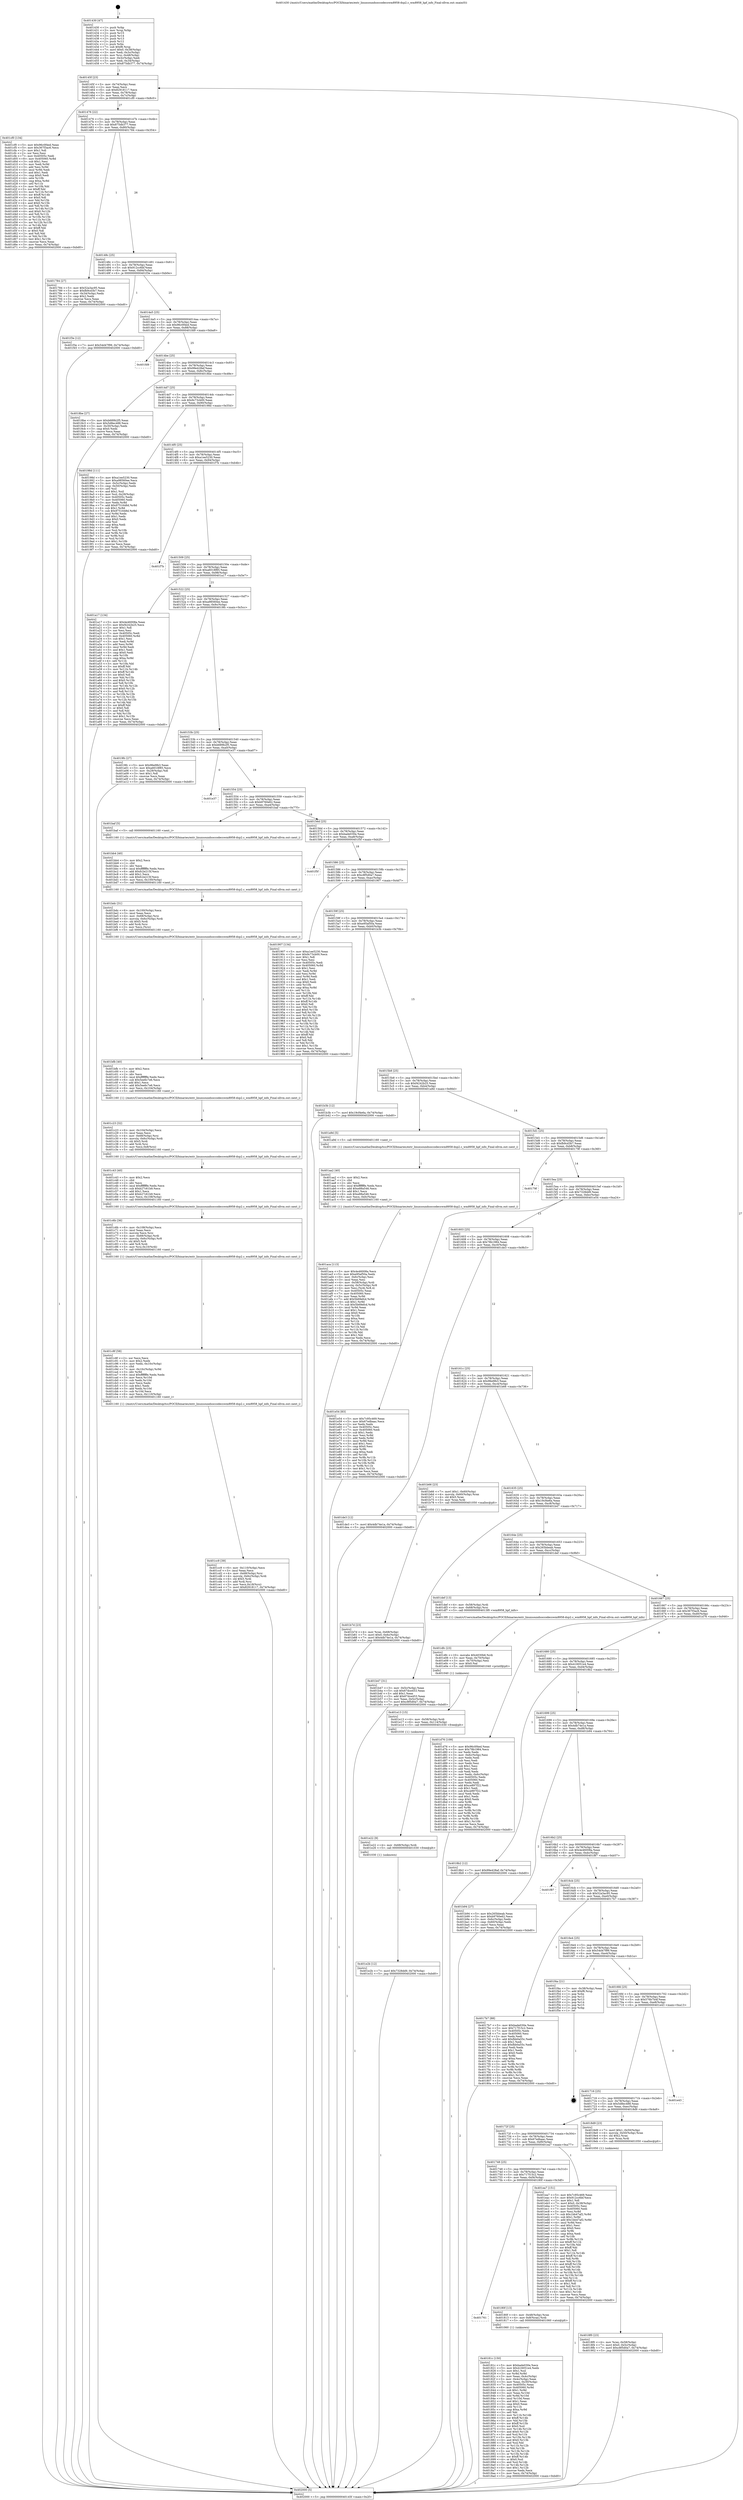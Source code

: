 digraph "0x401430" {
  label = "0x401430 (/mnt/c/Users/mathe/Desktop/tcc/POCII/binaries/extr_linuxsoundsoccodecswm8958-dsp2.c_wm8958_hpf_info_Final-ollvm.out::main(0))"
  labelloc = "t"
  node[shape=record]

  Entry [label="",width=0.3,height=0.3,shape=circle,fillcolor=black,style=filled]
  "0x40145f" [label="{
     0x40145f [23]\l
     | [instrs]\l
     &nbsp;&nbsp;0x40145f \<+3\>: mov -0x74(%rbp),%eax\l
     &nbsp;&nbsp;0x401462 \<+2\>: mov %eax,%ecx\l
     &nbsp;&nbsp;0x401464 \<+6\>: sub $0x82918117,%ecx\l
     &nbsp;&nbsp;0x40146a \<+3\>: mov %eax,-0x78(%rbp)\l
     &nbsp;&nbsp;0x40146d \<+3\>: mov %ecx,-0x7c(%rbp)\l
     &nbsp;&nbsp;0x401470 \<+6\>: je 0000000000401cf0 \<main+0x8c0\>\l
  }"]
  "0x401cf0" [label="{
     0x401cf0 [134]\l
     | [instrs]\l
     &nbsp;&nbsp;0x401cf0 \<+5\>: mov $0x96c0f4ed,%eax\l
     &nbsp;&nbsp;0x401cf5 \<+5\>: mov $0x367f3ac6,%ecx\l
     &nbsp;&nbsp;0x401cfa \<+2\>: mov $0x1,%dl\l
     &nbsp;&nbsp;0x401cfc \<+2\>: xor %esi,%esi\l
     &nbsp;&nbsp;0x401cfe \<+7\>: mov 0x40505c,%edi\l
     &nbsp;&nbsp;0x401d05 \<+8\>: mov 0x405060,%r8d\l
     &nbsp;&nbsp;0x401d0d \<+3\>: sub $0x1,%esi\l
     &nbsp;&nbsp;0x401d10 \<+3\>: mov %edi,%r9d\l
     &nbsp;&nbsp;0x401d13 \<+3\>: add %esi,%r9d\l
     &nbsp;&nbsp;0x401d16 \<+4\>: imul %r9d,%edi\l
     &nbsp;&nbsp;0x401d1a \<+3\>: and $0x1,%edi\l
     &nbsp;&nbsp;0x401d1d \<+3\>: cmp $0x0,%edi\l
     &nbsp;&nbsp;0x401d20 \<+4\>: sete %r10b\l
     &nbsp;&nbsp;0x401d24 \<+4\>: cmp $0xa,%r8d\l
     &nbsp;&nbsp;0x401d28 \<+4\>: setl %r11b\l
     &nbsp;&nbsp;0x401d2c \<+3\>: mov %r10b,%bl\l
     &nbsp;&nbsp;0x401d2f \<+3\>: xor $0xff,%bl\l
     &nbsp;&nbsp;0x401d32 \<+3\>: mov %r11b,%r14b\l
     &nbsp;&nbsp;0x401d35 \<+4\>: xor $0xff,%r14b\l
     &nbsp;&nbsp;0x401d39 \<+3\>: xor $0x0,%dl\l
     &nbsp;&nbsp;0x401d3c \<+3\>: mov %bl,%r15b\l
     &nbsp;&nbsp;0x401d3f \<+4\>: and $0x0,%r15b\l
     &nbsp;&nbsp;0x401d43 \<+3\>: and %dl,%r10b\l
     &nbsp;&nbsp;0x401d46 \<+3\>: mov %r14b,%r12b\l
     &nbsp;&nbsp;0x401d49 \<+4\>: and $0x0,%r12b\l
     &nbsp;&nbsp;0x401d4d \<+3\>: and %dl,%r11b\l
     &nbsp;&nbsp;0x401d50 \<+3\>: or %r10b,%r15b\l
     &nbsp;&nbsp;0x401d53 \<+3\>: or %r11b,%r12b\l
     &nbsp;&nbsp;0x401d56 \<+3\>: xor %r12b,%r15b\l
     &nbsp;&nbsp;0x401d59 \<+3\>: or %r14b,%bl\l
     &nbsp;&nbsp;0x401d5c \<+3\>: xor $0xff,%bl\l
     &nbsp;&nbsp;0x401d5f \<+3\>: or $0x0,%dl\l
     &nbsp;&nbsp;0x401d62 \<+2\>: and %dl,%bl\l
     &nbsp;&nbsp;0x401d64 \<+3\>: or %bl,%r15b\l
     &nbsp;&nbsp;0x401d67 \<+4\>: test $0x1,%r15b\l
     &nbsp;&nbsp;0x401d6b \<+3\>: cmovne %ecx,%eax\l
     &nbsp;&nbsp;0x401d6e \<+3\>: mov %eax,-0x74(%rbp)\l
     &nbsp;&nbsp;0x401d71 \<+5\>: jmp 0000000000402000 \<main+0xbd0\>\l
  }"]
  "0x401476" [label="{
     0x401476 [22]\l
     | [instrs]\l
     &nbsp;&nbsp;0x401476 \<+5\>: jmp 000000000040147b \<main+0x4b\>\l
     &nbsp;&nbsp;0x40147b \<+3\>: mov -0x78(%rbp),%eax\l
     &nbsp;&nbsp;0x40147e \<+5\>: sub $0x875db377,%eax\l
     &nbsp;&nbsp;0x401483 \<+3\>: mov %eax,-0x80(%rbp)\l
     &nbsp;&nbsp;0x401486 \<+6\>: je 0000000000401784 \<main+0x354\>\l
  }"]
  Exit [label="",width=0.3,height=0.3,shape=circle,fillcolor=black,style=filled,peripheries=2]
  "0x401784" [label="{
     0x401784 [27]\l
     | [instrs]\l
     &nbsp;&nbsp;0x401784 \<+5\>: mov $0x52a3ac95,%eax\l
     &nbsp;&nbsp;0x401789 \<+5\>: mov $0xfb9cd3b7,%ecx\l
     &nbsp;&nbsp;0x40178e \<+3\>: mov -0x34(%rbp),%edx\l
     &nbsp;&nbsp;0x401791 \<+3\>: cmp $0x2,%edx\l
     &nbsp;&nbsp;0x401794 \<+3\>: cmovne %ecx,%eax\l
     &nbsp;&nbsp;0x401797 \<+3\>: mov %eax,-0x74(%rbp)\l
     &nbsp;&nbsp;0x40179a \<+5\>: jmp 0000000000402000 \<main+0xbd0\>\l
  }"]
  "0x40148c" [label="{
     0x40148c [25]\l
     | [instrs]\l
     &nbsp;&nbsp;0x40148c \<+5\>: jmp 0000000000401491 \<main+0x61\>\l
     &nbsp;&nbsp;0x401491 \<+3\>: mov -0x78(%rbp),%eax\l
     &nbsp;&nbsp;0x401494 \<+5\>: sub $0x912cc6bf,%eax\l
     &nbsp;&nbsp;0x401499 \<+6\>: mov %eax,-0x84(%rbp)\l
     &nbsp;&nbsp;0x40149f \<+6\>: je 0000000000401f3e \<main+0xb0e\>\l
  }"]
  "0x402000" [label="{
     0x402000 [5]\l
     | [instrs]\l
     &nbsp;&nbsp;0x402000 \<+5\>: jmp 000000000040145f \<main+0x2f\>\l
  }"]
  "0x401430" [label="{
     0x401430 [47]\l
     | [instrs]\l
     &nbsp;&nbsp;0x401430 \<+1\>: push %rbp\l
     &nbsp;&nbsp;0x401431 \<+3\>: mov %rsp,%rbp\l
     &nbsp;&nbsp;0x401434 \<+2\>: push %r15\l
     &nbsp;&nbsp;0x401436 \<+2\>: push %r14\l
     &nbsp;&nbsp;0x401438 \<+2\>: push %r13\l
     &nbsp;&nbsp;0x40143a \<+2\>: push %r12\l
     &nbsp;&nbsp;0x40143c \<+1\>: push %rbx\l
     &nbsp;&nbsp;0x40143d \<+7\>: sub $0xf8,%rsp\l
     &nbsp;&nbsp;0x401444 \<+7\>: movl $0x0,-0x38(%rbp)\l
     &nbsp;&nbsp;0x40144b \<+3\>: mov %edi,-0x3c(%rbp)\l
     &nbsp;&nbsp;0x40144e \<+4\>: mov %rsi,-0x48(%rbp)\l
     &nbsp;&nbsp;0x401452 \<+3\>: mov -0x3c(%rbp),%edi\l
     &nbsp;&nbsp;0x401455 \<+3\>: mov %edi,-0x34(%rbp)\l
     &nbsp;&nbsp;0x401458 \<+7\>: movl $0x875db377,-0x74(%rbp)\l
  }"]
  "0x401e2b" [label="{
     0x401e2b [12]\l
     | [instrs]\l
     &nbsp;&nbsp;0x401e2b \<+7\>: movl $0x7328dd9,-0x74(%rbp)\l
     &nbsp;&nbsp;0x401e32 \<+5\>: jmp 0000000000402000 \<main+0xbd0\>\l
  }"]
  "0x401f3e" [label="{
     0x401f3e [12]\l
     | [instrs]\l
     &nbsp;&nbsp;0x401f3e \<+7\>: movl $0x54d47f99,-0x74(%rbp)\l
     &nbsp;&nbsp;0x401f45 \<+5\>: jmp 0000000000402000 \<main+0xbd0\>\l
  }"]
  "0x4014a5" [label="{
     0x4014a5 [25]\l
     | [instrs]\l
     &nbsp;&nbsp;0x4014a5 \<+5\>: jmp 00000000004014aa \<main+0x7a\>\l
     &nbsp;&nbsp;0x4014aa \<+3\>: mov -0x78(%rbp),%eax\l
     &nbsp;&nbsp;0x4014ad \<+5\>: sub $0x96c0f4ed,%eax\l
     &nbsp;&nbsp;0x4014b2 \<+6\>: mov %eax,-0x88(%rbp)\l
     &nbsp;&nbsp;0x4014b8 \<+6\>: je 0000000000401fd9 \<main+0xba9\>\l
  }"]
  "0x401e22" [label="{
     0x401e22 [9]\l
     | [instrs]\l
     &nbsp;&nbsp;0x401e22 \<+4\>: mov -0x68(%rbp),%rdi\l
     &nbsp;&nbsp;0x401e26 \<+5\>: call 0000000000401030 \<free@plt\>\l
     | [calls]\l
     &nbsp;&nbsp;0x401030 \{1\} (unknown)\l
  }"]
  "0x401fd9" [label="{
     0x401fd9\l
  }", style=dashed]
  "0x4014be" [label="{
     0x4014be [25]\l
     | [instrs]\l
     &nbsp;&nbsp;0x4014be \<+5\>: jmp 00000000004014c3 \<main+0x93\>\l
     &nbsp;&nbsp;0x4014c3 \<+3\>: mov -0x78(%rbp),%eax\l
     &nbsp;&nbsp;0x4014c6 \<+5\>: sub $0x99e428af,%eax\l
     &nbsp;&nbsp;0x4014cb \<+6\>: mov %eax,-0x8c(%rbp)\l
     &nbsp;&nbsp;0x4014d1 \<+6\>: je 00000000004018be \<main+0x48e\>\l
  }"]
  "0x401e13" [label="{
     0x401e13 [15]\l
     | [instrs]\l
     &nbsp;&nbsp;0x401e13 \<+4\>: mov -0x58(%rbp),%rdi\l
     &nbsp;&nbsp;0x401e17 \<+6\>: mov %eax,-0x114(%rbp)\l
     &nbsp;&nbsp;0x401e1d \<+5\>: call 0000000000401030 \<free@plt\>\l
     | [calls]\l
     &nbsp;&nbsp;0x401030 \{1\} (unknown)\l
  }"]
  "0x4018be" [label="{
     0x4018be [27]\l
     | [instrs]\l
     &nbsp;&nbsp;0x4018be \<+5\>: mov $0xb689b2f5,%eax\l
     &nbsp;&nbsp;0x4018c3 \<+5\>: mov $0x5d8ec488,%ecx\l
     &nbsp;&nbsp;0x4018c8 \<+3\>: mov -0x30(%rbp),%edx\l
     &nbsp;&nbsp;0x4018cb \<+3\>: cmp $0x0,%edx\l
     &nbsp;&nbsp;0x4018ce \<+3\>: cmove %ecx,%eax\l
     &nbsp;&nbsp;0x4018d1 \<+3\>: mov %eax,-0x74(%rbp)\l
     &nbsp;&nbsp;0x4018d4 \<+5\>: jmp 0000000000402000 \<main+0xbd0\>\l
  }"]
  "0x4014d7" [label="{
     0x4014d7 [25]\l
     | [instrs]\l
     &nbsp;&nbsp;0x4014d7 \<+5\>: jmp 00000000004014dc \<main+0xac\>\l
     &nbsp;&nbsp;0x4014dc \<+3\>: mov -0x78(%rbp),%eax\l
     &nbsp;&nbsp;0x4014df \<+5\>: sub $0x9c73cb00,%eax\l
     &nbsp;&nbsp;0x4014e4 \<+6\>: mov %eax,-0x90(%rbp)\l
     &nbsp;&nbsp;0x4014ea \<+6\>: je 000000000040198d \<main+0x55d\>\l
  }"]
  "0x401dfc" [label="{
     0x401dfc [23]\l
     | [instrs]\l
     &nbsp;&nbsp;0x401dfc \<+10\>: movabs $0x4030b6,%rdi\l
     &nbsp;&nbsp;0x401e06 \<+3\>: mov %eax,-0x70(%rbp)\l
     &nbsp;&nbsp;0x401e09 \<+3\>: mov -0x70(%rbp),%esi\l
     &nbsp;&nbsp;0x401e0c \<+2\>: mov $0x0,%al\l
     &nbsp;&nbsp;0x401e0e \<+5\>: call 0000000000401040 \<printf@plt\>\l
     | [calls]\l
     &nbsp;&nbsp;0x401040 \{1\} (unknown)\l
  }"]
  "0x40198d" [label="{
     0x40198d [111]\l
     | [instrs]\l
     &nbsp;&nbsp;0x40198d \<+5\>: mov $0xa1ee5230,%eax\l
     &nbsp;&nbsp;0x401992 \<+5\>: mov $0xa98560ee,%ecx\l
     &nbsp;&nbsp;0x401997 \<+3\>: mov -0x5c(%rbp),%edx\l
     &nbsp;&nbsp;0x40199a \<+3\>: cmp -0x50(%rbp),%edx\l
     &nbsp;&nbsp;0x40199d \<+4\>: setl %sil\l
     &nbsp;&nbsp;0x4019a1 \<+4\>: and $0x1,%sil\l
     &nbsp;&nbsp;0x4019a5 \<+4\>: mov %sil,-0x29(%rbp)\l
     &nbsp;&nbsp;0x4019a9 \<+7\>: mov 0x40505c,%edx\l
     &nbsp;&nbsp;0x4019b0 \<+7\>: mov 0x405060,%edi\l
     &nbsp;&nbsp;0x4019b7 \<+3\>: mov %edx,%r8d\l
     &nbsp;&nbsp;0x4019ba \<+7\>: add $0x9751648d,%r8d\l
     &nbsp;&nbsp;0x4019c1 \<+4\>: sub $0x1,%r8d\l
     &nbsp;&nbsp;0x4019c5 \<+7\>: sub $0x9751648d,%r8d\l
     &nbsp;&nbsp;0x4019cc \<+4\>: imul %r8d,%edx\l
     &nbsp;&nbsp;0x4019d0 \<+3\>: and $0x1,%edx\l
     &nbsp;&nbsp;0x4019d3 \<+3\>: cmp $0x0,%edx\l
     &nbsp;&nbsp;0x4019d6 \<+4\>: sete %sil\l
     &nbsp;&nbsp;0x4019da \<+3\>: cmp $0xa,%edi\l
     &nbsp;&nbsp;0x4019dd \<+4\>: setl %r9b\l
     &nbsp;&nbsp;0x4019e1 \<+3\>: mov %sil,%r10b\l
     &nbsp;&nbsp;0x4019e4 \<+3\>: and %r9b,%r10b\l
     &nbsp;&nbsp;0x4019e7 \<+3\>: xor %r9b,%sil\l
     &nbsp;&nbsp;0x4019ea \<+3\>: or %sil,%r10b\l
     &nbsp;&nbsp;0x4019ed \<+4\>: test $0x1,%r10b\l
     &nbsp;&nbsp;0x4019f1 \<+3\>: cmovne %ecx,%eax\l
     &nbsp;&nbsp;0x4019f4 \<+3\>: mov %eax,-0x74(%rbp)\l
     &nbsp;&nbsp;0x4019f7 \<+5\>: jmp 0000000000402000 \<main+0xbd0\>\l
  }"]
  "0x4014f0" [label="{
     0x4014f0 [25]\l
     | [instrs]\l
     &nbsp;&nbsp;0x4014f0 \<+5\>: jmp 00000000004014f5 \<main+0xc5\>\l
     &nbsp;&nbsp;0x4014f5 \<+3\>: mov -0x78(%rbp),%eax\l
     &nbsp;&nbsp;0x4014f8 \<+5\>: sub $0xa1ee5230,%eax\l
     &nbsp;&nbsp;0x4014fd \<+6\>: mov %eax,-0x94(%rbp)\l
     &nbsp;&nbsp;0x401503 \<+6\>: je 0000000000401f7b \<main+0xb4b\>\l
  }"]
  "0x401cc9" [label="{
     0x401cc9 [39]\l
     | [instrs]\l
     &nbsp;&nbsp;0x401cc9 \<+6\>: mov -0x110(%rbp),%ecx\l
     &nbsp;&nbsp;0x401ccf \<+3\>: imul %eax,%ecx\l
     &nbsp;&nbsp;0x401cd2 \<+4\>: mov -0x68(%rbp),%rsi\l
     &nbsp;&nbsp;0x401cd6 \<+4\>: movslq -0x6c(%rbp),%rdi\l
     &nbsp;&nbsp;0x401cda \<+4\>: shl $0x5,%rdi\l
     &nbsp;&nbsp;0x401cde \<+3\>: add %rdi,%rsi\l
     &nbsp;&nbsp;0x401ce1 \<+3\>: mov %ecx,0x18(%rsi)\l
     &nbsp;&nbsp;0x401ce4 \<+7\>: movl $0x82918117,-0x74(%rbp)\l
     &nbsp;&nbsp;0x401ceb \<+5\>: jmp 0000000000402000 \<main+0xbd0\>\l
  }"]
  "0x401f7b" [label="{
     0x401f7b\l
  }", style=dashed]
  "0x401509" [label="{
     0x401509 [25]\l
     | [instrs]\l
     &nbsp;&nbsp;0x401509 \<+5\>: jmp 000000000040150e \<main+0xde\>\l
     &nbsp;&nbsp;0x40150e \<+3\>: mov -0x78(%rbp),%eax\l
     &nbsp;&nbsp;0x401511 \<+5\>: sub $0xa6018f85,%eax\l
     &nbsp;&nbsp;0x401516 \<+6\>: mov %eax,-0x98(%rbp)\l
     &nbsp;&nbsp;0x40151c \<+6\>: je 0000000000401a17 \<main+0x5e7\>\l
  }"]
  "0x401c8f" [label="{
     0x401c8f [58]\l
     | [instrs]\l
     &nbsp;&nbsp;0x401c8f \<+2\>: xor %ecx,%ecx\l
     &nbsp;&nbsp;0x401c91 \<+5\>: mov $0x2,%edx\l
     &nbsp;&nbsp;0x401c96 \<+6\>: mov %edx,-0x10c(%rbp)\l
     &nbsp;&nbsp;0x401c9c \<+1\>: cltd\l
     &nbsp;&nbsp;0x401c9d \<+7\>: mov -0x10c(%rbp),%r9d\l
     &nbsp;&nbsp;0x401ca4 \<+3\>: idiv %r9d\l
     &nbsp;&nbsp;0x401ca7 \<+6\>: imul $0xfffffffe,%edx,%edx\l
     &nbsp;&nbsp;0x401cad \<+3\>: mov %ecx,%r10d\l
     &nbsp;&nbsp;0x401cb0 \<+3\>: sub %edx,%r10d\l
     &nbsp;&nbsp;0x401cb3 \<+2\>: mov %ecx,%edx\l
     &nbsp;&nbsp;0x401cb5 \<+3\>: sub $0x1,%edx\l
     &nbsp;&nbsp;0x401cb8 \<+3\>: add %edx,%r10d\l
     &nbsp;&nbsp;0x401cbb \<+3\>: sub %r10d,%ecx\l
     &nbsp;&nbsp;0x401cbe \<+6\>: mov %ecx,-0x110(%rbp)\l
     &nbsp;&nbsp;0x401cc4 \<+5\>: call 0000000000401160 \<next_i\>\l
     | [calls]\l
     &nbsp;&nbsp;0x401160 \{1\} (/mnt/c/Users/mathe/Desktop/tcc/POCII/binaries/extr_linuxsoundsoccodecswm8958-dsp2.c_wm8958_hpf_info_Final-ollvm.out::next_i)\l
  }"]
  "0x401a17" [label="{
     0x401a17 [134]\l
     | [instrs]\l
     &nbsp;&nbsp;0x401a17 \<+5\>: mov $0x4e46008a,%eax\l
     &nbsp;&nbsp;0x401a1c \<+5\>: mov $0xf4242b25,%ecx\l
     &nbsp;&nbsp;0x401a21 \<+2\>: mov $0x1,%dl\l
     &nbsp;&nbsp;0x401a23 \<+2\>: xor %esi,%esi\l
     &nbsp;&nbsp;0x401a25 \<+7\>: mov 0x40505c,%edi\l
     &nbsp;&nbsp;0x401a2c \<+8\>: mov 0x405060,%r8d\l
     &nbsp;&nbsp;0x401a34 \<+3\>: sub $0x1,%esi\l
     &nbsp;&nbsp;0x401a37 \<+3\>: mov %edi,%r9d\l
     &nbsp;&nbsp;0x401a3a \<+3\>: add %esi,%r9d\l
     &nbsp;&nbsp;0x401a3d \<+4\>: imul %r9d,%edi\l
     &nbsp;&nbsp;0x401a41 \<+3\>: and $0x1,%edi\l
     &nbsp;&nbsp;0x401a44 \<+3\>: cmp $0x0,%edi\l
     &nbsp;&nbsp;0x401a47 \<+4\>: sete %r10b\l
     &nbsp;&nbsp;0x401a4b \<+4\>: cmp $0xa,%r8d\l
     &nbsp;&nbsp;0x401a4f \<+4\>: setl %r11b\l
     &nbsp;&nbsp;0x401a53 \<+3\>: mov %r10b,%bl\l
     &nbsp;&nbsp;0x401a56 \<+3\>: xor $0xff,%bl\l
     &nbsp;&nbsp;0x401a59 \<+3\>: mov %r11b,%r14b\l
     &nbsp;&nbsp;0x401a5c \<+4\>: xor $0xff,%r14b\l
     &nbsp;&nbsp;0x401a60 \<+3\>: xor $0x0,%dl\l
     &nbsp;&nbsp;0x401a63 \<+3\>: mov %bl,%r15b\l
     &nbsp;&nbsp;0x401a66 \<+4\>: and $0x0,%r15b\l
     &nbsp;&nbsp;0x401a6a \<+3\>: and %dl,%r10b\l
     &nbsp;&nbsp;0x401a6d \<+3\>: mov %r14b,%r12b\l
     &nbsp;&nbsp;0x401a70 \<+4\>: and $0x0,%r12b\l
     &nbsp;&nbsp;0x401a74 \<+3\>: and %dl,%r11b\l
     &nbsp;&nbsp;0x401a77 \<+3\>: or %r10b,%r15b\l
     &nbsp;&nbsp;0x401a7a \<+3\>: or %r11b,%r12b\l
     &nbsp;&nbsp;0x401a7d \<+3\>: xor %r12b,%r15b\l
     &nbsp;&nbsp;0x401a80 \<+3\>: or %r14b,%bl\l
     &nbsp;&nbsp;0x401a83 \<+3\>: xor $0xff,%bl\l
     &nbsp;&nbsp;0x401a86 \<+3\>: or $0x0,%dl\l
     &nbsp;&nbsp;0x401a89 \<+2\>: and %dl,%bl\l
     &nbsp;&nbsp;0x401a8b \<+3\>: or %bl,%r15b\l
     &nbsp;&nbsp;0x401a8e \<+4\>: test $0x1,%r15b\l
     &nbsp;&nbsp;0x401a92 \<+3\>: cmovne %ecx,%eax\l
     &nbsp;&nbsp;0x401a95 \<+3\>: mov %eax,-0x74(%rbp)\l
     &nbsp;&nbsp;0x401a98 \<+5\>: jmp 0000000000402000 \<main+0xbd0\>\l
  }"]
  "0x401522" [label="{
     0x401522 [25]\l
     | [instrs]\l
     &nbsp;&nbsp;0x401522 \<+5\>: jmp 0000000000401527 \<main+0xf7\>\l
     &nbsp;&nbsp;0x401527 \<+3\>: mov -0x78(%rbp),%eax\l
     &nbsp;&nbsp;0x40152a \<+5\>: sub $0xa98560ee,%eax\l
     &nbsp;&nbsp;0x40152f \<+6\>: mov %eax,-0x9c(%rbp)\l
     &nbsp;&nbsp;0x401535 \<+6\>: je 00000000004019fc \<main+0x5cc\>\l
  }"]
  "0x401c6b" [label="{
     0x401c6b [36]\l
     | [instrs]\l
     &nbsp;&nbsp;0x401c6b \<+6\>: mov -0x108(%rbp),%ecx\l
     &nbsp;&nbsp;0x401c71 \<+3\>: imul %eax,%ecx\l
     &nbsp;&nbsp;0x401c74 \<+3\>: movslq %ecx,%rsi\l
     &nbsp;&nbsp;0x401c77 \<+4\>: mov -0x68(%rbp),%rdi\l
     &nbsp;&nbsp;0x401c7b \<+4\>: movslq -0x6c(%rbp),%r8\l
     &nbsp;&nbsp;0x401c7f \<+4\>: shl $0x5,%r8\l
     &nbsp;&nbsp;0x401c83 \<+3\>: add %r8,%rdi\l
     &nbsp;&nbsp;0x401c86 \<+4\>: mov %rsi,0x10(%rdi)\l
     &nbsp;&nbsp;0x401c8a \<+5\>: call 0000000000401160 \<next_i\>\l
     | [calls]\l
     &nbsp;&nbsp;0x401160 \{1\} (/mnt/c/Users/mathe/Desktop/tcc/POCII/binaries/extr_linuxsoundsoccodecswm8958-dsp2.c_wm8958_hpf_info_Final-ollvm.out::next_i)\l
  }"]
  "0x4019fc" [label="{
     0x4019fc [27]\l
     | [instrs]\l
     &nbsp;&nbsp;0x4019fc \<+5\>: mov $0x9fed9b3,%eax\l
     &nbsp;&nbsp;0x401a01 \<+5\>: mov $0xa6018f85,%ecx\l
     &nbsp;&nbsp;0x401a06 \<+3\>: mov -0x29(%rbp),%dl\l
     &nbsp;&nbsp;0x401a09 \<+3\>: test $0x1,%dl\l
     &nbsp;&nbsp;0x401a0c \<+3\>: cmovne %ecx,%eax\l
     &nbsp;&nbsp;0x401a0f \<+3\>: mov %eax,-0x74(%rbp)\l
     &nbsp;&nbsp;0x401a12 \<+5\>: jmp 0000000000402000 \<main+0xbd0\>\l
  }"]
  "0x40153b" [label="{
     0x40153b [25]\l
     | [instrs]\l
     &nbsp;&nbsp;0x40153b \<+5\>: jmp 0000000000401540 \<main+0x110\>\l
     &nbsp;&nbsp;0x401540 \<+3\>: mov -0x78(%rbp),%eax\l
     &nbsp;&nbsp;0x401543 \<+5\>: sub $0xb689b2f5,%eax\l
     &nbsp;&nbsp;0x401548 \<+6\>: mov %eax,-0xa0(%rbp)\l
     &nbsp;&nbsp;0x40154e \<+6\>: je 0000000000401e37 \<main+0xa07\>\l
  }"]
  "0x401c43" [label="{
     0x401c43 [40]\l
     | [instrs]\l
     &nbsp;&nbsp;0x401c43 \<+5\>: mov $0x2,%ecx\l
     &nbsp;&nbsp;0x401c48 \<+1\>: cltd\l
     &nbsp;&nbsp;0x401c49 \<+2\>: idiv %ecx\l
     &nbsp;&nbsp;0x401c4b \<+6\>: imul $0xfffffffe,%edx,%ecx\l
     &nbsp;&nbsp;0x401c51 \<+6\>: sub $0xb27c61b9,%ecx\l
     &nbsp;&nbsp;0x401c57 \<+3\>: add $0x1,%ecx\l
     &nbsp;&nbsp;0x401c5a \<+6\>: add $0xb27c61b9,%ecx\l
     &nbsp;&nbsp;0x401c60 \<+6\>: mov %ecx,-0x108(%rbp)\l
     &nbsp;&nbsp;0x401c66 \<+5\>: call 0000000000401160 \<next_i\>\l
     | [calls]\l
     &nbsp;&nbsp;0x401160 \{1\} (/mnt/c/Users/mathe/Desktop/tcc/POCII/binaries/extr_linuxsoundsoccodecswm8958-dsp2.c_wm8958_hpf_info_Final-ollvm.out::next_i)\l
  }"]
  "0x401e37" [label="{
     0x401e37\l
  }", style=dashed]
  "0x401554" [label="{
     0x401554 [25]\l
     | [instrs]\l
     &nbsp;&nbsp;0x401554 \<+5\>: jmp 0000000000401559 \<main+0x129\>\l
     &nbsp;&nbsp;0x401559 \<+3\>: mov -0x78(%rbp),%eax\l
     &nbsp;&nbsp;0x40155c \<+5\>: sub $0xb9760e62,%eax\l
     &nbsp;&nbsp;0x401561 \<+6\>: mov %eax,-0xa4(%rbp)\l
     &nbsp;&nbsp;0x401567 \<+6\>: je 0000000000401baf \<main+0x77f\>\l
  }"]
  "0x401c23" [label="{
     0x401c23 [32]\l
     | [instrs]\l
     &nbsp;&nbsp;0x401c23 \<+6\>: mov -0x104(%rbp),%ecx\l
     &nbsp;&nbsp;0x401c29 \<+3\>: imul %eax,%ecx\l
     &nbsp;&nbsp;0x401c2c \<+4\>: mov -0x68(%rbp),%rsi\l
     &nbsp;&nbsp;0x401c30 \<+4\>: movslq -0x6c(%rbp),%rdi\l
     &nbsp;&nbsp;0x401c34 \<+4\>: shl $0x5,%rdi\l
     &nbsp;&nbsp;0x401c38 \<+3\>: add %rdi,%rsi\l
     &nbsp;&nbsp;0x401c3b \<+3\>: mov %ecx,0x8(%rsi)\l
     &nbsp;&nbsp;0x401c3e \<+5\>: call 0000000000401160 \<next_i\>\l
     | [calls]\l
     &nbsp;&nbsp;0x401160 \{1\} (/mnt/c/Users/mathe/Desktop/tcc/POCII/binaries/extr_linuxsoundsoccodecswm8958-dsp2.c_wm8958_hpf_info_Final-ollvm.out::next_i)\l
  }"]
  "0x401baf" [label="{
     0x401baf [5]\l
     | [instrs]\l
     &nbsp;&nbsp;0x401baf \<+5\>: call 0000000000401160 \<next_i\>\l
     | [calls]\l
     &nbsp;&nbsp;0x401160 \{1\} (/mnt/c/Users/mathe/Desktop/tcc/POCII/binaries/extr_linuxsoundsoccodecswm8958-dsp2.c_wm8958_hpf_info_Final-ollvm.out::next_i)\l
  }"]
  "0x40156d" [label="{
     0x40156d [25]\l
     | [instrs]\l
     &nbsp;&nbsp;0x40156d \<+5\>: jmp 0000000000401572 \<main+0x142\>\l
     &nbsp;&nbsp;0x401572 \<+3\>: mov -0x78(%rbp),%eax\l
     &nbsp;&nbsp;0x401575 \<+5\>: sub $0xbade030e,%eax\l
     &nbsp;&nbsp;0x40157a \<+6\>: mov %eax,-0xa8(%rbp)\l
     &nbsp;&nbsp;0x401580 \<+6\>: je 0000000000401f5f \<main+0xb2f\>\l
  }"]
  "0x401bfb" [label="{
     0x401bfb [40]\l
     | [instrs]\l
     &nbsp;&nbsp;0x401bfb \<+5\>: mov $0x2,%ecx\l
     &nbsp;&nbsp;0x401c00 \<+1\>: cltd\l
     &nbsp;&nbsp;0x401c01 \<+2\>: idiv %ecx\l
     &nbsp;&nbsp;0x401c03 \<+6\>: imul $0xfffffffe,%edx,%ecx\l
     &nbsp;&nbsp;0x401c09 \<+6\>: sub $0x5ee6c7e6,%ecx\l
     &nbsp;&nbsp;0x401c0f \<+3\>: add $0x1,%ecx\l
     &nbsp;&nbsp;0x401c12 \<+6\>: add $0x5ee6c7e6,%ecx\l
     &nbsp;&nbsp;0x401c18 \<+6\>: mov %ecx,-0x104(%rbp)\l
     &nbsp;&nbsp;0x401c1e \<+5\>: call 0000000000401160 \<next_i\>\l
     | [calls]\l
     &nbsp;&nbsp;0x401160 \{1\} (/mnt/c/Users/mathe/Desktop/tcc/POCII/binaries/extr_linuxsoundsoccodecswm8958-dsp2.c_wm8958_hpf_info_Final-ollvm.out::next_i)\l
  }"]
  "0x401f5f" [label="{
     0x401f5f\l
  }", style=dashed]
  "0x401586" [label="{
     0x401586 [25]\l
     | [instrs]\l
     &nbsp;&nbsp;0x401586 \<+5\>: jmp 000000000040158b \<main+0x15b\>\l
     &nbsp;&nbsp;0x40158b \<+3\>: mov -0x78(%rbp),%eax\l
     &nbsp;&nbsp;0x40158e \<+5\>: sub $0xc8f5d0a7,%eax\l
     &nbsp;&nbsp;0x401593 \<+6\>: mov %eax,-0xac(%rbp)\l
     &nbsp;&nbsp;0x401599 \<+6\>: je 0000000000401907 \<main+0x4d7\>\l
  }"]
  "0x401bdc" [label="{
     0x401bdc [31]\l
     | [instrs]\l
     &nbsp;&nbsp;0x401bdc \<+6\>: mov -0x100(%rbp),%ecx\l
     &nbsp;&nbsp;0x401be2 \<+3\>: imul %eax,%ecx\l
     &nbsp;&nbsp;0x401be5 \<+4\>: mov -0x68(%rbp),%rsi\l
     &nbsp;&nbsp;0x401be9 \<+4\>: movslq -0x6c(%rbp),%rdi\l
     &nbsp;&nbsp;0x401bed \<+4\>: shl $0x5,%rdi\l
     &nbsp;&nbsp;0x401bf1 \<+3\>: add %rdi,%rsi\l
     &nbsp;&nbsp;0x401bf4 \<+2\>: mov %ecx,(%rsi)\l
     &nbsp;&nbsp;0x401bf6 \<+5\>: call 0000000000401160 \<next_i\>\l
     | [calls]\l
     &nbsp;&nbsp;0x401160 \{1\} (/mnt/c/Users/mathe/Desktop/tcc/POCII/binaries/extr_linuxsoundsoccodecswm8958-dsp2.c_wm8958_hpf_info_Final-ollvm.out::next_i)\l
  }"]
  "0x401907" [label="{
     0x401907 [134]\l
     | [instrs]\l
     &nbsp;&nbsp;0x401907 \<+5\>: mov $0xa1ee5230,%eax\l
     &nbsp;&nbsp;0x40190c \<+5\>: mov $0x9c73cb00,%ecx\l
     &nbsp;&nbsp;0x401911 \<+2\>: mov $0x1,%dl\l
     &nbsp;&nbsp;0x401913 \<+2\>: xor %esi,%esi\l
     &nbsp;&nbsp;0x401915 \<+7\>: mov 0x40505c,%edi\l
     &nbsp;&nbsp;0x40191c \<+8\>: mov 0x405060,%r8d\l
     &nbsp;&nbsp;0x401924 \<+3\>: sub $0x1,%esi\l
     &nbsp;&nbsp;0x401927 \<+3\>: mov %edi,%r9d\l
     &nbsp;&nbsp;0x40192a \<+3\>: add %esi,%r9d\l
     &nbsp;&nbsp;0x40192d \<+4\>: imul %r9d,%edi\l
     &nbsp;&nbsp;0x401931 \<+3\>: and $0x1,%edi\l
     &nbsp;&nbsp;0x401934 \<+3\>: cmp $0x0,%edi\l
     &nbsp;&nbsp;0x401937 \<+4\>: sete %r10b\l
     &nbsp;&nbsp;0x40193b \<+4\>: cmp $0xa,%r8d\l
     &nbsp;&nbsp;0x40193f \<+4\>: setl %r11b\l
     &nbsp;&nbsp;0x401943 \<+3\>: mov %r10b,%bl\l
     &nbsp;&nbsp;0x401946 \<+3\>: xor $0xff,%bl\l
     &nbsp;&nbsp;0x401949 \<+3\>: mov %r11b,%r14b\l
     &nbsp;&nbsp;0x40194c \<+4\>: xor $0xff,%r14b\l
     &nbsp;&nbsp;0x401950 \<+3\>: xor $0x0,%dl\l
     &nbsp;&nbsp;0x401953 \<+3\>: mov %bl,%r15b\l
     &nbsp;&nbsp;0x401956 \<+4\>: and $0x0,%r15b\l
     &nbsp;&nbsp;0x40195a \<+3\>: and %dl,%r10b\l
     &nbsp;&nbsp;0x40195d \<+3\>: mov %r14b,%r12b\l
     &nbsp;&nbsp;0x401960 \<+4\>: and $0x0,%r12b\l
     &nbsp;&nbsp;0x401964 \<+3\>: and %dl,%r11b\l
     &nbsp;&nbsp;0x401967 \<+3\>: or %r10b,%r15b\l
     &nbsp;&nbsp;0x40196a \<+3\>: or %r11b,%r12b\l
     &nbsp;&nbsp;0x40196d \<+3\>: xor %r12b,%r15b\l
     &nbsp;&nbsp;0x401970 \<+3\>: or %r14b,%bl\l
     &nbsp;&nbsp;0x401973 \<+3\>: xor $0xff,%bl\l
     &nbsp;&nbsp;0x401976 \<+3\>: or $0x0,%dl\l
     &nbsp;&nbsp;0x401979 \<+2\>: and %dl,%bl\l
     &nbsp;&nbsp;0x40197b \<+3\>: or %bl,%r15b\l
     &nbsp;&nbsp;0x40197e \<+4\>: test $0x1,%r15b\l
     &nbsp;&nbsp;0x401982 \<+3\>: cmovne %ecx,%eax\l
     &nbsp;&nbsp;0x401985 \<+3\>: mov %eax,-0x74(%rbp)\l
     &nbsp;&nbsp;0x401988 \<+5\>: jmp 0000000000402000 \<main+0xbd0\>\l
  }"]
  "0x40159f" [label="{
     0x40159f [25]\l
     | [instrs]\l
     &nbsp;&nbsp;0x40159f \<+5\>: jmp 00000000004015a4 \<main+0x174\>\l
     &nbsp;&nbsp;0x4015a4 \<+3\>: mov -0x78(%rbp),%eax\l
     &nbsp;&nbsp;0x4015a7 \<+5\>: sub $0xe95af50a,%eax\l
     &nbsp;&nbsp;0x4015ac \<+6\>: mov %eax,-0xb0(%rbp)\l
     &nbsp;&nbsp;0x4015b2 \<+6\>: je 0000000000401b3b \<main+0x70b\>\l
  }"]
  "0x401bb4" [label="{
     0x401bb4 [40]\l
     | [instrs]\l
     &nbsp;&nbsp;0x401bb4 \<+5\>: mov $0x2,%ecx\l
     &nbsp;&nbsp;0x401bb9 \<+1\>: cltd\l
     &nbsp;&nbsp;0x401bba \<+2\>: idiv %ecx\l
     &nbsp;&nbsp;0x401bbc \<+6\>: imul $0xfffffffe,%edx,%ecx\l
     &nbsp;&nbsp;0x401bc2 \<+6\>: add $0xfc2e215f,%ecx\l
     &nbsp;&nbsp;0x401bc8 \<+3\>: add $0x1,%ecx\l
     &nbsp;&nbsp;0x401bcb \<+6\>: sub $0xfc2e215f,%ecx\l
     &nbsp;&nbsp;0x401bd1 \<+6\>: mov %ecx,-0x100(%rbp)\l
     &nbsp;&nbsp;0x401bd7 \<+5\>: call 0000000000401160 \<next_i\>\l
     | [calls]\l
     &nbsp;&nbsp;0x401160 \{1\} (/mnt/c/Users/mathe/Desktop/tcc/POCII/binaries/extr_linuxsoundsoccodecswm8958-dsp2.c_wm8958_hpf_info_Final-ollvm.out::next_i)\l
  }"]
  "0x401b3b" [label="{
     0x401b3b [12]\l
     | [instrs]\l
     &nbsp;&nbsp;0x401b3b \<+7\>: movl $0x19cf4e6a,-0x74(%rbp)\l
     &nbsp;&nbsp;0x401b42 \<+5\>: jmp 0000000000402000 \<main+0xbd0\>\l
  }"]
  "0x4015b8" [label="{
     0x4015b8 [25]\l
     | [instrs]\l
     &nbsp;&nbsp;0x4015b8 \<+5\>: jmp 00000000004015bd \<main+0x18d\>\l
     &nbsp;&nbsp;0x4015bd \<+3\>: mov -0x78(%rbp),%eax\l
     &nbsp;&nbsp;0x4015c0 \<+5\>: sub $0xf4242b25,%eax\l
     &nbsp;&nbsp;0x4015c5 \<+6\>: mov %eax,-0xb4(%rbp)\l
     &nbsp;&nbsp;0x4015cb \<+6\>: je 0000000000401a9d \<main+0x66d\>\l
  }"]
  "0x401b7d" [label="{
     0x401b7d [23]\l
     | [instrs]\l
     &nbsp;&nbsp;0x401b7d \<+4\>: mov %rax,-0x68(%rbp)\l
     &nbsp;&nbsp;0x401b81 \<+7\>: movl $0x0,-0x6c(%rbp)\l
     &nbsp;&nbsp;0x401b88 \<+7\>: movl $0x4db74e1a,-0x74(%rbp)\l
     &nbsp;&nbsp;0x401b8f \<+5\>: jmp 0000000000402000 \<main+0xbd0\>\l
  }"]
  "0x401a9d" [label="{
     0x401a9d [5]\l
     | [instrs]\l
     &nbsp;&nbsp;0x401a9d \<+5\>: call 0000000000401160 \<next_i\>\l
     | [calls]\l
     &nbsp;&nbsp;0x401160 \{1\} (/mnt/c/Users/mathe/Desktop/tcc/POCII/binaries/extr_linuxsoundsoccodecswm8958-dsp2.c_wm8958_hpf_info_Final-ollvm.out::next_i)\l
  }"]
  "0x4015d1" [label="{
     0x4015d1 [25]\l
     | [instrs]\l
     &nbsp;&nbsp;0x4015d1 \<+5\>: jmp 00000000004015d6 \<main+0x1a6\>\l
     &nbsp;&nbsp;0x4015d6 \<+3\>: mov -0x78(%rbp),%eax\l
     &nbsp;&nbsp;0x4015d9 \<+5\>: sub $0xfb9cd3b7,%eax\l
     &nbsp;&nbsp;0x4015de \<+6\>: mov %eax,-0xb8(%rbp)\l
     &nbsp;&nbsp;0x4015e4 \<+6\>: je 000000000040179f \<main+0x36f\>\l
  }"]
  "0x401aca" [label="{
     0x401aca [113]\l
     | [instrs]\l
     &nbsp;&nbsp;0x401aca \<+5\>: mov $0x4e46008a,%ecx\l
     &nbsp;&nbsp;0x401acf \<+5\>: mov $0xe95af50a,%edx\l
     &nbsp;&nbsp;0x401ad4 \<+6\>: mov -0xfc(%rbp),%esi\l
     &nbsp;&nbsp;0x401ada \<+3\>: imul %eax,%esi\l
     &nbsp;&nbsp;0x401add \<+4\>: mov -0x58(%rbp),%rdi\l
     &nbsp;&nbsp;0x401ae1 \<+4\>: movslq -0x5c(%rbp),%r8\l
     &nbsp;&nbsp;0x401ae5 \<+4\>: mov %esi,(%rdi,%r8,4)\l
     &nbsp;&nbsp;0x401ae9 \<+7\>: mov 0x40505c,%eax\l
     &nbsp;&nbsp;0x401af0 \<+7\>: mov 0x405060,%esi\l
     &nbsp;&nbsp;0x401af7 \<+3\>: mov %eax,%r9d\l
     &nbsp;&nbsp;0x401afa \<+7\>: add $0x5b69efcd,%r9d\l
     &nbsp;&nbsp;0x401b01 \<+4\>: sub $0x1,%r9d\l
     &nbsp;&nbsp;0x401b05 \<+7\>: sub $0x5b69efcd,%r9d\l
     &nbsp;&nbsp;0x401b0c \<+4\>: imul %r9d,%eax\l
     &nbsp;&nbsp;0x401b10 \<+3\>: and $0x1,%eax\l
     &nbsp;&nbsp;0x401b13 \<+3\>: cmp $0x0,%eax\l
     &nbsp;&nbsp;0x401b16 \<+4\>: sete %r10b\l
     &nbsp;&nbsp;0x401b1a \<+3\>: cmp $0xa,%esi\l
     &nbsp;&nbsp;0x401b1d \<+4\>: setl %r11b\l
     &nbsp;&nbsp;0x401b21 \<+3\>: mov %r10b,%bl\l
     &nbsp;&nbsp;0x401b24 \<+3\>: and %r11b,%bl\l
     &nbsp;&nbsp;0x401b27 \<+3\>: xor %r11b,%r10b\l
     &nbsp;&nbsp;0x401b2a \<+3\>: or %r10b,%bl\l
     &nbsp;&nbsp;0x401b2d \<+3\>: test $0x1,%bl\l
     &nbsp;&nbsp;0x401b30 \<+3\>: cmovne %edx,%ecx\l
     &nbsp;&nbsp;0x401b33 \<+3\>: mov %ecx,-0x74(%rbp)\l
     &nbsp;&nbsp;0x401b36 \<+5\>: jmp 0000000000402000 \<main+0xbd0\>\l
  }"]
  "0x40179f" [label="{
     0x40179f\l
  }", style=dashed]
  "0x4015ea" [label="{
     0x4015ea [25]\l
     | [instrs]\l
     &nbsp;&nbsp;0x4015ea \<+5\>: jmp 00000000004015ef \<main+0x1bf\>\l
     &nbsp;&nbsp;0x4015ef \<+3\>: mov -0x78(%rbp),%eax\l
     &nbsp;&nbsp;0x4015f2 \<+5\>: sub $0x7328dd9,%eax\l
     &nbsp;&nbsp;0x4015f7 \<+6\>: mov %eax,-0xbc(%rbp)\l
     &nbsp;&nbsp;0x4015fd \<+6\>: je 0000000000401e54 \<main+0xa24\>\l
  }"]
  "0x401aa2" [label="{
     0x401aa2 [40]\l
     | [instrs]\l
     &nbsp;&nbsp;0x401aa2 \<+5\>: mov $0x2,%ecx\l
     &nbsp;&nbsp;0x401aa7 \<+1\>: cltd\l
     &nbsp;&nbsp;0x401aa8 \<+2\>: idiv %ecx\l
     &nbsp;&nbsp;0x401aaa \<+6\>: imul $0xfffffffe,%edx,%ecx\l
     &nbsp;&nbsp;0x401ab0 \<+6\>: add $0xe88a546,%ecx\l
     &nbsp;&nbsp;0x401ab6 \<+3\>: add $0x1,%ecx\l
     &nbsp;&nbsp;0x401ab9 \<+6\>: sub $0xe88a546,%ecx\l
     &nbsp;&nbsp;0x401abf \<+6\>: mov %ecx,-0xfc(%rbp)\l
     &nbsp;&nbsp;0x401ac5 \<+5\>: call 0000000000401160 \<next_i\>\l
     | [calls]\l
     &nbsp;&nbsp;0x401160 \{1\} (/mnt/c/Users/mathe/Desktop/tcc/POCII/binaries/extr_linuxsoundsoccodecswm8958-dsp2.c_wm8958_hpf_info_Final-ollvm.out::next_i)\l
  }"]
  "0x401e54" [label="{
     0x401e54 [83]\l
     | [instrs]\l
     &nbsp;&nbsp;0x401e54 \<+5\>: mov $0x7c95c469,%eax\l
     &nbsp;&nbsp;0x401e59 \<+5\>: mov $0x67edbaac,%ecx\l
     &nbsp;&nbsp;0x401e5e \<+2\>: xor %edx,%edx\l
     &nbsp;&nbsp;0x401e60 \<+7\>: mov 0x40505c,%esi\l
     &nbsp;&nbsp;0x401e67 \<+7\>: mov 0x405060,%edi\l
     &nbsp;&nbsp;0x401e6e \<+3\>: sub $0x1,%edx\l
     &nbsp;&nbsp;0x401e71 \<+3\>: mov %esi,%r8d\l
     &nbsp;&nbsp;0x401e74 \<+3\>: add %edx,%r8d\l
     &nbsp;&nbsp;0x401e77 \<+4\>: imul %r8d,%esi\l
     &nbsp;&nbsp;0x401e7b \<+3\>: and $0x1,%esi\l
     &nbsp;&nbsp;0x401e7e \<+3\>: cmp $0x0,%esi\l
     &nbsp;&nbsp;0x401e81 \<+4\>: sete %r9b\l
     &nbsp;&nbsp;0x401e85 \<+3\>: cmp $0xa,%edi\l
     &nbsp;&nbsp;0x401e88 \<+4\>: setl %r10b\l
     &nbsp;&nbsp;0x401e8c \<+3\>: mov %r9b,%r11b\l
     &nbsp;&nbsp;0x401e8f \<+3\>: and %r10b,%r11b\l
     &nbsp;&nbsp;0x401e92 \<+3\>: xor %r10b,%r9b\l
     &nbsp;&nbsp;0x401e95 \<+3\>: or %r9b,%r11b\l
     &nbsp;&nbsp;0x401e98 \<+4\>: test $0x1,%r11b\l
     &nbsp;&nbsp;0x401e9c \<+3\>: cmovne %ecx,%eax\l
     &nbsp;&nbsp;0x401e9f \<+3\>: mov %eax,-0x74(%rbp)\l
     &nbsp;&nbsp;0x401ea2 \<+5\>: jmp 0000000000402000 \<main+0xbd0\>\l
  }"]
  "0x401603" [label="{
     0x401603 [25]\l
     | [instrs]\l
     &nbsp;&nbsp;0x401603 \<+5\>: jmp 0000000000401608 \<main+0x1d8\>\l
     &nbsp;&nbsp;0x401608 \<+3\>: mov -0x78(%rbp),%eax\l
     &nbsp;&nbsp;0x40160b \<+5\>: sub $0x78b1984,%eax\l
     &nbsp;&nbsp;0x401610 \<+6\>: mov %eax,-0xc0(%rbp)\l
     &nbsp;&nbsp;0x401616 \<+6\>: je 0000000000401de3 \<main+0x9b3\>\l
  }"]
  "0x4018f0" [label="{
     0x4018f0 [23]\l
     | [instrs]\l
     &nbsp;&nbsp;0x4018f0 \<+4\>: mov %rax,-0x58(%rbp)\l
     &nbsp;&nbsp;0x4018f4 \<+7\>: movl $0x0,-0x5c(%rbp)\l
     &nbsp;&nbsp;0x4018fb \<+7\>: movl $0xc8f5d0a7,-0x74(%rbp)\l
     &nbsp;&nbsp;0x401902 \<+5\>: jmp 0000000000402000 \<main+0xbd0\>\l
  }"]
  "0x401de3" [label="{
     0x401de3 [12]\l
     | [instrs]\l
     &nbsp;&nbsp;0x401de3 \<+7\>: movl $0x4db74e1a,-0x74(%rbp)\l
     &nbsp;&nbsp;0x401dea \<+5\>: jmp 0000000000402000 \<main+0xbd0\>\l
  }"]
  "0x40161c" [label="{
     0x40161c [25]\l
     | [instrs]\l
     &nbsp;&nbsp;0x40161c \<+5\>: jmp 0000000000401621 \<main+0x1f1\>\l
     &nbsp;&nbsp;0x401621 \<+3\>: mov -0x78(%rbp),%eax\l
     &nbsp;&nbsp;0x401624 \<+5\>: sub $0x9fed9b3,%eax\l
     &nbsp;&nbsp;0x401629 \<+6\>: mov %eax,-0xc4(%rbp)\l
     &nbsp;&nbsp;0x40162f \<+6\>: je 0000000000401b66 \<main+0x736\>\l
  }"]
  "0x40181c" [label="{
     0x40181c [150]\l
     | [instrs]\l
     &nbsp;&nbsp;0x40181c \<+5\>: mov $0xbade030e,%ecx\l
     &nbsp;&nbsp;0x401821 \<+5\>: mov $0x416051e4,%edx\l
     &nbsp;&nbsp;0x401826 \<+3\>: mov $0x1,%sil\l
     &nbsp;&nbsp;0x401829 \<+3\>: xor %r8d,%r8d\l
     &nbsp;&nbsp;0x40182c \<+3\>: mov %eax,-0x4c(%rbp)\l
     &nbsp;&nbsp;0x40182f \<+3\>: mov -0x4c(%rbp),%eax\l
     &nbsp;&nbsp;0x401832 \<+3\>: mov %eax,-0x30(%rbp)\l
     &nbsp;&nbsp;0x401835 \<+7\>: mov 0x40505c,%eax\l
     &nbsp;&nbsp;0x40183c \<+8\>: mov 0x405060,%r9d\l
     &nbsp;&nbsp;0x401844 \<+4\>: sub $0x1,%r8d\l
     &nbsp;&nbsp;0x401848 \<+3\>: mov %eax,%r10d\l
     &nbsp;&nbsp;0x40184b \<+3\>: add %r8d,%r10d\l
     &nbsp;&nbsp;0x40184e \<+4\>: imul %r10d,%eax\l
     &nbsp;&nbsp;0x401852 \<+3\>: and $0x1,%eax\l
     &nbsp;&nbsp;0x401855 \<+3\>: cmp $0x0,%eax\l
     &nbsp;&nbsp;0x401858 \<+4\>: sete %r11b\l
     &nbsp;&nbsp;0x40185c \<+4\>: cmp $0xa,%r9d\l
     &nbsp;&nbsp;0x401860 \<+3\>: setl %bl\l
     &nbsp;&nbsp;0x401863 \<+3\>: mov %r11b,%r14b\l
     &nbsp;&nbsp;0x401866 \<+4\>: xor $0xff,%r14b\l
     &nbsp;&nbsp;0x40186a \<+3\>: mov %bl,%r15b\l
     &nbsp;&nbsp;0x40186d \<+4\>: xor $0xff,%r15b\l
     &nbsp;&nbsp;0x401871 \<+4\>: xor $0x0,%sil\l
     &nbsp;&nbsp;0x401875 \<+3\>: mov %r14b,%r12b\l
     &nbsp;&nbsp;0x401878 \<+4\>: and $0x0,%r12b\l
     &nbsp;&nbsp;0x40187c \<+3\>: and %sil,%r11b\l
     &nbsp;&nbsp;0x40187f \<+3\>: mov %r15b,%r13b\l
     &nbsp;&nbsp;0x401882 \<+4\>: and $0x0,%r13b\l
     &nbsp;&nbsp;0x401886 \<+3\>: and %sil,%bl\l
     &nbsp;&nbsp;0x401889 \<+3\>: or %r11b,%r12b\l
     &nbsp;&nbsp;0x40188c \<+3\>: or %bl,%r13b\l
     &nbsp;&nbsp;0x40188f \<+3\>: xor %r13b,%r12b\l
     &nbsp;&nbsp;0x401892 \<+3\>: or %r15b,%r14b\l
     &nbsp;&nbsp;0x401895 \<+4\>: xor $0xff,%r14b\l
     &nbsp;&nbsp;0x401899 \<+4\>: or $0x0,%sil\l
     &nbsp;&nbsp;0x40189d \<+3\>: and %sil,%r14b\l
     &nbsp;&nbsp;0x4018a0 \<+3\>: or %r14b,%r12b\l
     &nbsp;&nbsp;0x4018a3 \<+4\>: test $0x1,%r12b\l
     &nbsp;&nbsp;0x4018a7 \<+3\>: cmovne %edx,%ecx\l
     &nbsp;&nbsp;0x4018aa \<+3\>: mov %ecx,-0x74(%rbp)\l
     &nbsp;&nbsp;0x4018ad \<+5\>: jmp 0000000000402000 \<main+0xbd0\>\l
  }"]
  "0x401b66" [label="{
     0x401b66 [23]\l
     | [instrs]\l
     &nbsp;&nbsp;0x401b66 \<+7\>: movl $0x1,-0x60(%rbp)\l
     &nbsp;&nbsp;0x401b6d \<+4\>: movslq -0x60(%rbp),%rax\l
     &nbsp;&nbsp;0x401b71 \<+4\>: shl $0x5,%rax\l
     &nbsp;&nbsp;0x401b75 \<+3\>: mov %rax,%rdi\l
     &nbsp;&nbsp;0x401b78 \<+5\>: call 0000000000401050 \<malloc@plt\>\l
     | [calls]\l
     &nbsp;&nbsp;0x401050 \{1\} (unknown)\l
  }"]
  "0x401635" [label="{
     0x401635 [25]\l
     | [instrs]\l
     &nbsp;&nbsp;0x401635 \<+5\>: jmp 000000000040163a \<main+0x20a\>\l
     &nbsp;&nbsp;0x40163a \<+3\>: mov -0x78(%rbp),%eax\l
     &nbsp;&nbsp;0x40163d \<+5\>: sub $0x19cf4e6a,%eax\l
     &nbsp;&nbsp;0x401642 \<+6\>: mov %eax,-0xc8(%rbp)\l
     &nbsp;&nbsp;0x401648 \<+6\>: je 0000000000401b47 \<main+0x717\>\l
  }"]
  "0x401761" [label="{
     0x401761\l
  }", style=dashed]
  "0x401b47" [label="{
     0x401b47 [31]\l
     | [instrs]\l
     &nbsp;&nbsp;0x401b47 \<+3\>: mov -0x5c(%rbp),%eax\l
     &nbsp;&nbsp;0x401b4a \<+5\>: sub $0x67dce453,%eax\l
     &nbsp;&nbsp;0x401b4f \<+3\>: add $0x1,%eax\l
     &nbsp;&nbsp;0x401b52 \<+5\>: add $0x67dce453,%eax\l
     &nbsp;&nbsp;0x401b57 \<+3\>: mov %eax,-0x5c(%rbp)\l
     &nbsp;&nbsp;0x401b5a \<+7\>: movl $0xc8f5d0a7,-0x74(%rbp)\l
     &nbsp;&nbsp;0x401b61 \<+5\>: jmp 0000000000402000 \<main+0xbd0\>\l
  }"]
  "0x40164e" [label="{
     0x40164e [25]\l
     | [instrs]\l
     &nbsp;&nbsp;0x40164e \<+5\>: jmp 0000000000401653 \<main+0x223\>\l
     &nbsp;&nbsp;0x401653 \<+3\>: mov -0x78(%rbp),%eax\l
     &nbsp;&nbsp;0x401656 \<+5\>: sub $0x265bbeab,%eax\l
     &nbsp;&nbsp;0x40165b \<+6\>: mov %eax,-0xcc(%rbp)\l
     &nbsp;&nbsp;0x401661 \<+6\>: je 0000000000401def \<main+0x9bf\>\l
  }"]
  "0x40180f" [label="{
     0x40180f [13]\l
     | [instrs]\l
     &nbsp;&nbsp;0x40180f \<+4\>: mov -0x48(%rbp),%rax\l
     &nbsp;&nbsp;0x401813 \<+4\>: mov 0x8(%rax),%rdi\l
     &nbsp;&nbsp;0x401817 \<+5\>: call 0000000000401060 \<atoi@plt\>\l
     | [calls]\l
     &nbsp;&nbsp;0x401060 \{1\} (unknown)\l
  }"]
  "0x401def" [label="{
     0x401def [13]\l
     | [instrs]\l
     &nbsp;&nbsp;0x401def \<+4\>: mov -0x58(%rbp),%rdi\l
     &nbsp;&nbsp;0x401df3 \<+4\>: mov -0x68(%rbp),%rsi\l
     &nbsp;&nbsp;0x401df7 \<+5\>: call 00000000004013f0 \<wm8958_hpf_info\>\l
     | [calls]\l
     &nbsp;&nbsp;0x4013f0 \{1\} (/mnt/c/Users/mathe/Desktop/tcc/POCII/binaries/extr_linuxsoundsoccodecswm8958-dsp2.c_wm8958_hpf_info_Final-ollvm.out::wm8958_hpf_info)\l
  }"]
  "0x401667" [label="{
     0x401667 [25]\l
     | [instrs]\l
     &nbsp;&nbsp;0x401667 \<+5\>: jmp 000000000040166c \<main+0x23c\>\l
     &nbsp;&nbsp;0x40166c \<+3\>: mov -0x78(%rbp),%eax\l
     &nbsp;&nbsp;0x40166f \<+5\>: sub $0x367f3ac6,%eax\l
     &nbsp;&nbsp;0x401674 \<+6\>: mov %eax,-0xd0(%rbp)\l
     &nbsp;&nbsp;0x40167a \<+6\>: je 0000000000401d76 \<main+0x946\>\l
  }"]
  "0x401748" [label="{
     0x401748 [25]\l
     | [instrs]\l
     &nbsp;&nbsp;0x401748 \<+5\>: jmp 000000000040174d \<main+0x31d\>\l
     &nbsp;&nbsp;0x40174d \<+3\>: mov -0x78(%rbp),%eax\l
     &nbsp;&nbsp;0x401750 \<+5\>: sub $0x717f15c2,%eax\l
     &nbsp;&nbsp;0x401755 \<+6\>: mov %eax,-0xf4(%rbp)\l
     &nbsp;&nbsp;0x40175b \<+6\>: je 000000000040180f \<main+0x3df\>\l
  }"]
  "0x401d76" [label="{
     0x401d76 [109]\l
     | [instrs]\l
     &nbsp;&nbsp;0x401d76 \<+5\>: mov $0x96c0f4ed,%eax\l
     &nbsp;&nbsp;0x401d7b \<+5\>: mov $0x78b1984,%ecx\l
     &nbsp;&nbsp;0x401d80 \<+2\>: xor %edx,%edx\l
     &nbsp;&nbsp;0x401d82 \<+3\>: mov -0x6c(%rbp),%esi\l
     &nbsp;&nbsp;0x401d85 \<+2\>: mov %edx,%edi\l
     &nbsp;&nbsp;0x401d87 \<+2\>: sub %esi,%edi\l
     &nbsp;&nbsp;0x401d89 \<+2\>: mov %edx,%esi\l
     &nbsp;&nbsp;0x401d8b \<+3\>: sub $0x1,%esi\l
     &nbsp;&nbsp;0x401d8e \<+2\>: add %esi,%edi\l
     &nbsp;&nbsp;0x401d90 \<+2\>: sub %edi,%edx\l
     &nbsp;&nbsp;0x401d92 \<+3\>: mov %edx,-0x6c(%rbp)\l
     &nbsp;&nbsp;0x401d95 \<+7\>: mov 0x40505c,%edx\l
     &nbsp;&nbsp;0x401d9c \<+7\>: mov 0x405060,%esi\l
     &nbsp;&nbsp;0x401da3 \<+2\>: mov %edx,%edi\l
     &nbsp;&nbsp;0x401da5 \<+6\>: add $0xce897f22,%edi\l
     &nbsp;&nbsp;0x401dab \<+3\>: sub $0x1,%edi\l
     &nbsp;&nbsp;0x401dae \<+6\>: sub $0xce897f22,%edi\l
     &nbsp;&nbsp;0x401db4 \<+3\>: imul %edi,%edx\l
     &nbsp;&nbsp;0x401db7 \<+3\>: and $0x1,%edx\l
     &nbsp;&nbsp;0x401dba \<+3\>: cmp $0x0,%edx\l
     &nbsp;&nbsp;0x401dbd \<+4\>: sete %r8b\l
     &nbsp;&nbsp;0x401dc1 \<+3\>: cmp $0xa,%esi\l
     &nbsp;&nbsp;0x401dc4 \<+4\>: setl %r9b\l
     &nbsp;&nbsp;0x401dc8 \<+3\>: mov %r8b,%r10b\l
     &nbsp;&nbsp;0x401dcb \<+3\>: and %r9b,%r10b\l
     &nbsp;&nbsp;0x401dce \<+3\>: xor %r9b,%r8b\l
     &nbsp;&nbsp;0x401dd1 \<+3\>: or %r8b,%r10b\l
     &nbsp;&nbsp;0x401dd4 \<+4\>: test $0x1,%r10b\l
     &nbsp;&nbsp;0x401dd8 \<+3\>: cmovne %ecx,%eax\l
     &nbsp;&nbsp;0x401ddb \<+3\>: mov %eax,-0x74(%rbp)\l
     &nbsp;&nbsp;0x401dde \<+5\>: jmp 0000000000402000 \<main+0xbd0\>\l
  }"]
  "0x401680" [label="{
     0x401680 [25]\l
     | [instrs]\l
     &nbsp;&nbsp;0x401680 \<+5\>: jmp 0000000000401685 \<main+0x255\>\l
     &nbsp;&nbsp;0x401685 \<+3\>: mov -0x78(%rbp),%eax\l
     &nbsp;&nbsp;0x401688 \<+5\>: sub $0x416051e4,%eax\l
     &nbsp;&nbsp;0x40168d \<+6\>: mov %eax,-0xd4(%rbp)\l
     &nbsp;&nbsp;0x401693 \<+6\>: je 00000000004018b2 \<main+0x482\>\l
  }"]
  "0x401ea7" [label="{
     0x401ea7 [151]\l
     | [instrs]\l
     &nbsp;&nbsp;0x401ea7 \<+5\>: mov $0x7c95c469,%eax\l
     &nbsp;&nbsp;0x401eac \<+5\>: mov $0x912cc6bf,%ecx\l
     &nbsp;&nbsp;0x401eb1 \<+2\>: mov $0x1,%dl\l
     &nbsp;&nbsp;0x401eb3 \<+7\>: movl $0x0,-0x38(%rbp)\l
     &nbsp;&nbsp;0x401eba \<+7\>: mov 0x40505c,%esi\l
     &nbsp;&nbsp;0x401ec1 \<+7\>: mov 0x405060,%edi\l
     &nbsp;&nbsp;0x401ec8 \<+3\>: mov %esi,%r8d\l
     &nbsp;&nbsp;0x401ecb \<+7\>: sub $0x1bb47af2,%r8d\l
     &nbsp;&nbsp;0x401ed2 \<+4\>: sub $0x1,%r8d\l
     &nbsp;&nbsp;0x401ed6 \<+7\>: add $0x1bb47af2,%r8d\l
     &nbsp;&nbsp;0x401edd \<+4\>: imul %r8d,%esi\l
     &nbsp;&nbsp;0x401ee1 \<+3\>: and $0x1,%esi\l
     &nbsp;&nbsp;0x401ee4 \<+3\>: cmp $0x0,%esi\l
     &nbsp;&nbsp;0x401ee7 \<+4\>: sete %r9b\l
     &nbsp;&nbsp;0x401eeb \<+3\>: cmp $0xa,%edi\l
     &nbsp;&nbsp;0x401eee \<+4\>: setl %r10b\l
     &nbsp;&nbsp;0x401ef2 \<+3\>: mov %r9b,%r11b\l
     &nbsp;&nbsp;0x401ef5 \<+4\>: xor $0xff,%r11b\l
     &nbsp;&nbsp;0x401ef9 \<+3\>: mov %r10b,%bl\l
     &nbsp;&nbsp;0x401efc \<+3\>: xor $0xff,%bl\l
     &nbsp;&nbsp;0x401eff \<+3\>: xor $0x1,%dl\l
     &nbsp;&nbsp;0x401f02 \<+3\>: mov %r11b,%r14b\l
     &nbsp;&nbsp;0x401f05 \<+4\>: and $0xff,%r14b\l
     &nbsp;&nbsp;0x401f09 \<+3\>: and %dl,%r9b\l
     &nbsp;&nbsp;0x401f0c \<+3\>: mov %bl,%r15b\l
     &nbsp;&nbsp;0x401f0f \<+4\>: and $0xff,%r15b\l
     &nbsp;&nbsp;0x401f13 \<+3\>: and %dl,%r10b\l
     &nbsp;&nbsp;0x401f16 \<+3\>: or %r9b,%r14b\l
     &nbsp;&nbsp;0x401f19 \<+3\>: or %r10b,%r15b\l
     &nbsp;&nbsp;0x401f1c \<+3\>: xor %r15b,%r14b\l
     &nbsp;&nbsp;0x401f1f \<+3\>: or %bl,%r11b\l
     &nbsp;&nbsp;0x401f22 \<+4\>: xor $0xff,%r11b\l
     &nbsp;&nbsp;0x401f26 \<+3\>: or $0x1,%dl\l
     &nbsp;&nbsp;0x401f29 \<+3\>: and %dl,%r11b\l
     &nbsp;&nbsp;0x401f2c \<+3\>: or %r11b,%r14b\l
     &nbsp;&nbsp;0x401f2f \<+4\>: test $0x1,%r14b\l
     &nbsp;&nbsp;0x401f33 \<+3\>: cmovne %ecx,%eax\l
     &nbsp;&nbsp;0x401f36 \<+3\>: mov %eax,-0x74(%rbp)\l
     &nbsp;&nbsp;0x401f39 \<+5\>: jmp 0000000000402000 \<main+0xbd0\>\l
  }"]
  "0x4018b2" [label="{
     0x4018b2 [12]\l
     | [instrs]\l
     &nbsp;&nbsp;0x4018b2 \<+7\>: movl $0x99e428af,-0x74(%rbp)\l
     &nbsp;&nbsp;0x4018b9 \<+5\>: jmp 0000000000402000 \<main+0xbd0\>\l
  }"]
  "0x401699" [label="{
     0x401699 [25]\l
     | [instrs]\l
     &nbsp;&nbsp;0x401699 \<+5\>: jmp 000000000040169e \<main+0x26e\>\l
     &nbsp;&nbsp;0x40169e \<+3\>: mov -0x78(%rbp),%eax\l
     &nbsp;&nbsp;0x4016a1 \<+5\>: sub $0x4db74e1a,%eax\l
     &nbsp;&nbsp;0x4016a6 \<+6\>: mov %eax,-0xd8(%rbp)\l
     &nbsp;&nbsp;0x4016ac \<+6\>: je 0000000000401b94 \<main+0x764\>\l
  }"]
  "0x40172f" [label="{
     0x40172f [25]\l
     | [instrs]\l
     &nbsp;&nbsp;0x40172f \<+5\>: jmp 0000000000401734 \<main+0x304\>\l
     &nbsp;&nbsp;0x401734 \<+3\>: mov -0x78(%rbp),%eax\l
     &nbsp;&nbsp;0x401737 \<+5\>: sub $0x67edbaac,%eax\l
     &nbsp;&nbsp;0x40173c \<+6\>: mov %eax,-0xf0(%rbp)\l
     &nbsp;&nbsp;0x401742 \<+6\>: je 0000000000401ea7 \<main+0xa77\>\l
  }"]
  "0x401b94" [label="{
     0x401b94 [27]\l
     | [instrs]\l
     &nbsp;&nbsp;0x401b94 \<+5\>: mov $0x265bbeab,%eax\l
     &nbsp;&nbsp;0x401b99 \<+5\>: mov $0xb9760e62,%ecx\l
     &nbsp;&nbsp;0x401b9e \<+3\>: mov -0x6c(%rbp),%edx\l
     &nbsp;&nbsp;0x401ba1 \<+3\>: cmp -0x60(%rbp),%edx\l
     &nbsp;&nbsp;0x401ba4 \<+3\>: cmovl %ecx,%eax\l
     &nbsp;&nbsp;0x401ba7 \<+3\>: mov %eax,-0x74(%rbp)\l
     &nbsp;&nbsp;0x401baa \<+5\>: jmp 0000000000402000 \<main+0xbd0\>\l
  }"]
  "0x4016b2" [label="{
     0x4016b2 [25]\l
     | [instrs]\l
     &nbsp;&nbsp;0x4016b2 \<+5\>: jmp 00000000004016b7 \<main+0x287\>\l
     &nbsp;&nbsp;0x4016b7 \<+3\>: mov -0x78(%rbp),%eax\l
     &nbsp;&nbsp;0x4016ba \<+5\>: sub $0x4e46008a,%eax\l
     &nbsp;&nbsp;0x4016bf \<+6\>: mov %eax,-0xdc(%rbp)\l
     &nbsp;&nbsp;0x4016c5 \<+6\>: je 0000000000401f87 \<main+0xb57\>\l
  }"]
  "0x4018d9" [label="{
     0x4018d9 [23]\l
     | [instrs]\l
     &nbsp;&nbsp;0x4018d9 \<+7\>: movl $0x1,-0x50(%rbp)\l
     &nbsp;&nbsp;0x4018e0 \<+4\>: movslq -0x50(%rbp),%rax\l
     &nbsp;&nbsp;0x4018e4 \<+4\>: shl $0x2,%rax\l
     &nbsp;&nbsp;0x4018e8 \<+3\>: mov %rax,%rdi\l
     &nbsp;&nbsp;0x4018eb \<+5\>: call 0000000000401050 \<malloc@plt\>\l
     | [calls]\l
     &nbsp;&nbsp;0x401050 \{1\} (unknown)\l
  }"]
  "0x401f87" [label="{
     0x401f87\l
  }", style=dashed]
  "0x4016cb" [label="{
     0x4016cb [25]\l
     | [instrs]\l
     &nbsp;&nbsp;0x4016cb \<+5\>: jmp 00000000004016d0 \<main+0x2a0\>\l
     &nbsp;&nbsp;0x4016d0 \<+3\>: mov -0x78(%rbp),%eax\l
     &nbsp;&nbsp;0x4016d3 \<+5\>: sub $0x52a3ac95,%eax\l
     &nbsp;&nbsp;0x4016d8 \<+6\>: mov %eax,-0xe0(%rbp)\l
     &nbsp;&nbsp;0x4016de \<+6\>: je 00000000004017b7 \<main+0x387\>\l
  }"]
  "0x401716" [label="{
     0x401716 [25]\l
     | [instrs]\l
     &nbsp;&nbsp;0x401716 \<+5\>: jmp 000000000040171b \<main+0x2eb\>\l
     &nbsp;&nbsp;0x40171b \<+3\>: mov -0x78(%rbp),%eax\l
     &nbsp;&nbsp;0x40171e \<+5\>: sub $0x5d8ec488,%eax\l
     &nbsp;&nbsp;0x401723 \<+6\>: mov %eax,-0xec(%rbp)\l
     &nbsp;&nbsp;0x401729 \<+6\>: je 00000000004018d9 \<main+0x4a9\>\l
  }"]
  "0x4017b7" [label="{
     0x4017b7 [88]\l
     | [instrs]\l
     &nbsp;&nbsp;0x4017b7 \<+5\>: mov $0xbade030e,%eax\l
     &nbsp;&nbsp;0x4017bc \<+5\>: mov $0x717f15c2,%ecx\l
     &nbsp;&nbsp;0x4017c1 \<+7\>: mov 0x40505c,%edx\l
     &nbsp;&nbsp;0x4017c8 \<+7\>: mov 0x405060,%esi\l
     &nbsp;&nbsp;0x4017cf \<+2\>: mov %edx,%edi\l
     &nbsp;&nbsp;0x4017d1 \<+6\>: add $0xfbb0a55c,%edi\l
     &nbsp;&nbsp;0x4017d7 \<+3\>: sub $0x1,%edi\l
     &nbsp;&nbsp;0x4017da \<+6\>: sub $0xfbb0a55c,%edi\l
     &nbsp;&nbsp;0x4017e0 \<+3\>: imul %edi,%edx\l
     &nbsp;&nbsp;0x4017e3 \<+3\>: and $0x1,%edx\l
     &nbsp;&nbsp;0x4017e6 \<+3\>: cmp $0x0,%edx\l
     &nbsp;&nbsp;0x4017e9 \<+4\>: sete %r8b\l
     &nbsp;&nbsp;0x4017ed \<+3\>: cmp $0xa,%esi\l
     &nbsp;&nbsp;0x4017f0 \<+4\>: setl %r9b\l
     &nbsp;&nbsp;0x4017f4 \<+3\>: mov %r8b,%r10b\l
     &nbsp;&nbsp;0x4017f7 \<+3\>: and %r9b,%r10b\l
     &nbsp;&nbsp;0x4017fa \<+3\>: xor %r9b,%r8b\l
     &nbsp;&nbsp;0x4017fd \<+3\>: or %r8b,%r10b\l
     &nbsp;&nbsp;0x401800 \<+4\>: test $0x1,%r10b\l
     &nbsp;&nbsp;0x401804 \<+3\>: cmovne %ecx,%eax\l
     &nbsp;&nbsp;0x401807 \<+3\>: mov %eax,-0x74(%rbp)\l
     &nbsp;&nbsp;0x40180a \<+5\>: jmp 0000000000402000 \<main+0xbd0\>\l
  }"]
  "0x4016e4" [label="{
     0x4016e4 [25]\l
     | [instrs]\l
     &nbsp;&nbsp;0x4016e4 \<+5\>: jmp 00000000004016e9 \<main+0x2b9\>\l
     &nbsp;&nbsp;0x4016e9 \<+3\>: mov -0x78(%rbp),%eax\l
     &nbsp;&nbsp;0x4016ec \<+5\>: sub $0x54d47f99,%eax\l
     &nbsp;&nbsp;0x4016f1 \<+6\>: mov %eax,-0xe4(%rbp)\l
     &nbsp;&nbsp;0x4016f7 \<+6\>: je 0000000000401f4a \<main+0xb1a\>\l
  }"]
  "0x401e43" [label="{
     0x401e43\l
  }", style=dashed]
  "0x401f4a" [label="{
     0x401f4a [21]\l
     | [instrs]\l
     &nbsp;&nbsp;0x401f4a \<+3\>: mov -0x38(%rbp),%eax\l
     &nbsp;&nbsp;0x401f4d \<+7\>: add $0xf8,%rsp\l
     &nbsp;&nbsp;0x401f54 \<+1\>: pop %rbx\l
     &nbsp;&nbsp;0x401f55 \<+2\>: pop %r12\l
     &nbsp;&nbsp;0x401f57 \<+2\>: pop %r13\l
     &nbsp;&nbsp;0x401f59 \<+2\>: pop %r14\l
     &nbsp;&nbsp;0x401f5b \<+2\>: pop %r15\l
     &nbsp;&nbsp;0x401f5d \<+1\>: pop %rbp\l
     &nbsp;&nbsp;0x401f5e \<+1\>: ret\l
  }"]
  "0x4016fd" [label="{
     0x4016fd [25]\l
     | [instrs]\l
     &nbsp;&nbsp;0x4016fd \<+5\>: jmp 0000000000401702 \<main+0x2d2\>\l
     &nbsp;&nbsp;0x401702 \<+3\>: mov -0x78(%rbp),%eax\l
     &nbsp;&nbsp;0x401705 \<+5\>: sub $0x576b7b4f,%eax\l
     &nbsp;&nbsp;0x40170a \<+6\>: mov %eax,-0xe8(%rbp)\l
     &nbsp;&nbsp;0x401710 \<+6\>: je 0000000000401e43 \<main+0xa13\>\l
  }"]
  Entry -> "0x401430" [label=" 1"]
  "0x40145f" -> "0x401cf0" [label=" 1"]
  "0x40145f" -> "0x401476" [label=" 27"]
  "0x401f4a" -> Exit [label=" 1"]
  "0x401476" -> "0x401784" [label=" 1"]
  "0x401476" -> "0x40148c" [label=" 26"]
  "0x401784" -> "0x402000" [label=" 1"]
  "0x401430" -> "0x40145f" [label=" 1"]
  "0x402000" -> "0x40145f" [label=" 27"]
  "0x401f3e" -> "0x402000" [label=" 1"]
  "0x40148c" -> "0x401f3e" [label=" 1"]
  "0x40148c" -> "0x4014a5" [label=" 25"]
  "0x401ea7" -> "0x402000" [label=" 1"]
  "0x4014a5" -> "0x401fd9" [label=" 0"]
  "0x4014a5" -> "0x4014be" [label=" 25"]
  "0x401e54" -> "0x402000" [label=" 1"]
  "0x4014be" -> "0x4018be" [label=" 1"]
  "0x4014be" -> "0x4014d7" [label=" 24"]
  "0x401e2b" -> "0x402000" [label=" 1"]
  "0x4014d7" -> "0x40198d" [label=" 2"]
  "0x4014d7" -> "0x4014f0" [label=" 22"]
  "0x401e22" -> "0x401e2b" [label=" 1"]
  "0x4014f0" -> "0x401f7b" [label=" 0"]
  "0x4014f0" -> "0x401509" [label=" 22"]
  "0x401e13" -> "0x401e22" [label=" 1"]
  "0x401509" -> "0x401a17" [label=" 1"]
  "0x401509" -> "0x401522" [label=" 21"]
  "0x401dfc" -> "0x401e13" [label=" 1"]
  "0x401522" -> "0x4019fc" [label=" 2"]
  "0x401522" -> "0x40153b" [label=" 19"]
  "0x401def" -> "0x401dfc" [label=" 1"]
  "0x40153b" -> "0x401e37" [label=" 0"]
  "0x40153b" -> "0x401554" [label=" 19"]
  "0x401de3" -> "0x402000" [label=" 1"]
  "0x401554" -> "0x401baf" [label=" 1"]
  "0x401554" -> "0x40156d" [label=" 18"]
  "0x401d76" -> "0x402000" [label=" 1"]
  "0x40156d" -> "0x401f5f" [label=" 0"]
  "0x40156d" -> "0x401586" [label=" 18"]
  "0x401cf0" -> "0x402000" [label=" 1"]
  "0x401586" -> "0x401907" [label=" 2"]
  "0x401586" -> "0x40159f" [label=" 16"]
  "0x401cc9" -> "0x402000" [label=" 1"]
  "0x40159f" -> "0x401b3b" [label=" 1"]
  "0x40159f" -> "0x4015b8" [label=" 15"]
  "0x401c8f" -> "0x401cc9" [label=" 1"]
  "0x4015b8" -> "0x401a9d" [label=" 1"]
  "0x4015b8" -> "0x4015d1" [label=" 14"]
  "0x401c6b" -> "0x401c8f" [label=" 1"]
  "0x4015d1" -> "0x40179f" [label=" 0"]
  "0x4015d1" -> "0x4015ea" [label=" 14"]
  "0x401c43" -> "0x401c6b" [label=" 1"]
  "0x4015ea" -> "0x401e54" [label=" 1"]
  "0x4015ea" -> "0x401603" [label=" 13"]
  "0x401c23" -> "0x401c43" [label=" 1"]
  "0x401603" -> "0x401de3" [label=" 1"]
  "0x401603" -> "0x40161c" [label=" 12"]
  "0x401bfb" -> "0x401c23" [label=" 1"]
  "0x40161c" -> "0x401b66" [label=" 1"]
  "0x40161c" -> "0x401635" [label=" 11"]
  "0x401bdc" -> "0x401bfb" [label=" 1"]
  "0x401635" -> "0x401b47" [label=" 1"]
  "0x401635" -> "0x40164e" [label=" 10"]
  "0x401bb4" -> "0x401bdc" [label=" 1"]
  "0x40164e" -> "0x401def" [label=" 1"]
  "0x40164e" -> "0x401667" [label=" 9"]
  "0x401baf" -> "0x401bb4" [label=" 1"]
  "0x401667" -> "0x401d76" [label=" 1"]
  "0x401667" -> "0x401680" [label=" 8"]
  "0x401b7d" -> "0x402000" [label=" 1"]
  "0x401680" -> "0x4018b2" [label=" 1"]
  "0x401680" -> "0x401699" [label=" 7"]
  "0x401b66" -> "0x401b7d" [label=" 1"]
  "0x401699" -> "0x401b94" [label=" 2"]
  "0x401699" -> "0x4016b2" [label=" 5"]
  "0x401b3b" -> "0x402000" [label=" 1"]
  "0x4016b2" -> "0x401f87" [label=" 0"]
  "0x4016b2" -> "0x4016cb" [label=" 5"]
  "0x401aca" -> "0x402000" [label=" 1"]
  "0x4016cb" -> "0x4017b7" [label=" 1"]
  "0x4016cb" -> "0x4016e4" [label=" 4"]
  "0x4017b7" -> "0x402000" [label=" 1"]
  "0x401a9d" -> "0x401aa2" [label=" 1"]
  "0x4016e4" -> "0x401f4a" [label=" 1"]
  "0x4016e4" -> "0x4016fd" [label=" 3"]
  "0x401a17" -> "0x402000" [label=" 1"]
  "0x4016fd" -> "0x401e43" [label=" 0"]
  "0x4016fd" -> "0x401716" [label=" 3"]
  "0x401aa2" -> "0x401aca" [label=" 1"]
  "0x401716" -> "0x4018d9" [label=" 1"]
  "0x401716" -> "0x40172f" [label=" 2"]
  "0x401b47" -> "0x402000" [label=" 1"]
  "0x40172f" -> "0x401ea7" [label=" 1"]
  "0x40172f" -> "0x401748" [label=" 1"]
  "0x401b94" -> "0x402000" [label=" 2"]
  "0x401748" -> "0x40180f" [label=" 1"]
  "0x401748" -> "0x401761" [label=" 0"]
  "0x40180f" -> "0x40181c" [label=" 1"]
  "0x40181c" -> "0x402000" [label=" 1"]
  "0x4018b2" -> "0x402000" [label=" 1"]
  "0x4018be" -> "0x402000" [label=" 1"]
  "0x4018d9" -> "0x4018f0" [label=" 1"]
  "0x4018f0" -> "0x402000" [label=" 1"]
  "0x401907" -> "0x402000" [label=" 2"]
  "0x40198d" -> "0x402000" [label=" 2"]
  "0x4019fc" -> "0x402000" [label=" 2"]
}
